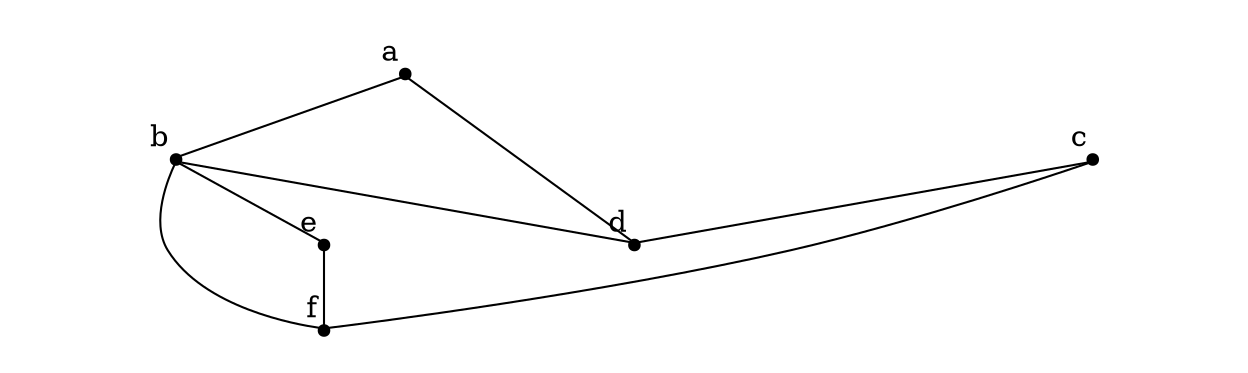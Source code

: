 // Intro
graph intro {
	graph [splines="true" forcelabels="true"  pad="1,0.25"  nodesep="2" overlap="false"]
	a [shape=point, xlabel=a, name=a, width=0.07, pos="0,0!"]
	b [shape=point, xlabel=b, name=b, width=0.07, pos="1,0!"]
	c [shape=point, xlabel=c, name=c, width=0.07, pos="2,0!"]
	d [shape=point, xlabel=d, name=d, width=0.07, pos="0,-1!"]
	e [shape=point, xlabel=e, name=e, width=0.07, pos="1,-1!"]
	f [shape=point, xlabel=f, name=f, width=0.07, pos="2,-1!"]

	a -- b
	a -- d
	b -- d
    b -- e
	b -- f
	c -- d
	c -- f
	e -- f
}
